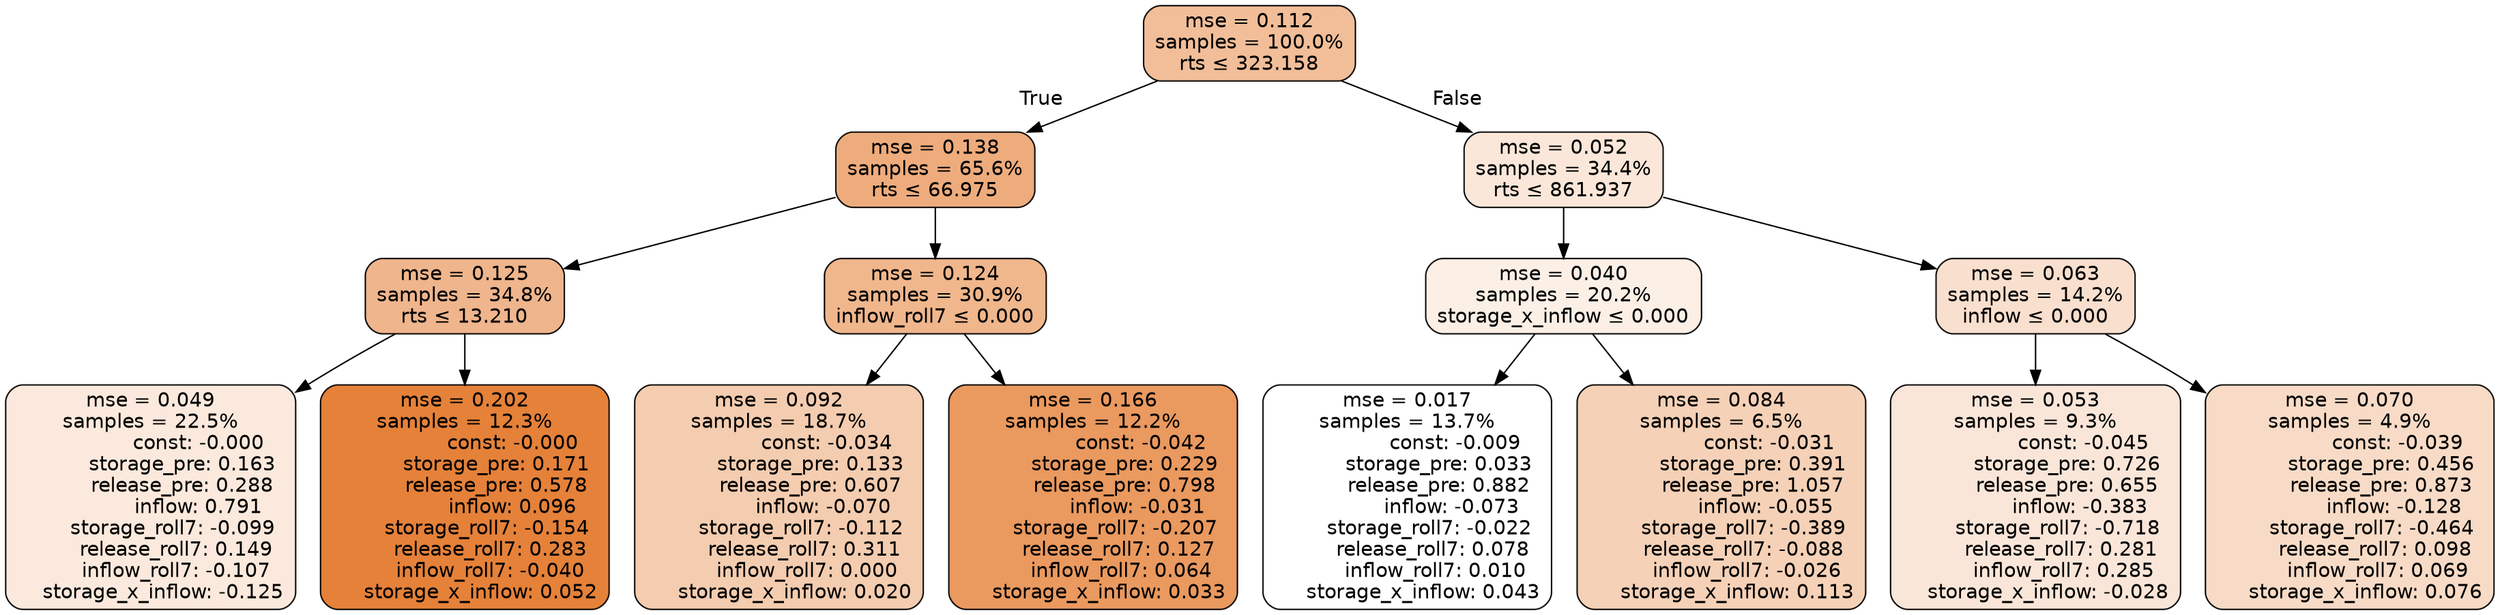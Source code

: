 digraph tree {
bgcolor="transparent"
node [shape=rectangle, style="filled, rounded", color="black", fontname=helvetica] ;
edge [fontname=helvetica] ;
	"0" [label="mse = 0.112
samples = 100.0%
rts &le; 323.158", fillcolor="#f1be99"]
	"1" [label="mse = 0.138
samples = 65.6%
rts &le; 66.975", fillcolor="#eeac7d"]
	"2" [label="mse = 0.125
samples = 34.8%
rts &le; 13.210", fillcolor="#efb58c"]
	"3" [label="mse = 0.049
samples = 22.5%
               const: -0.000
          storage_pre: 0.163
          release_pre: 0.288
               inflow: 0.791
       storage_roll7: -0.099
        release_roll7: 0.149
        inflow_roll7: -0.107
    storage_x_inflow: -0.125", fillcolor="#fae9dc"]
	"4" [label="mse = 0.202
samples = 12.3%
               const: -0.000
          storage_pre: 0.171
          release_pre: 0.578
               inflow: 0.096
       storage_roll7: -0.154
        release_roll7: 0.283
        inflow_roll7: -0.040
     storage_x_inflow: 0.052", fillcolor="#e58139"]
	"5" [label="mse = 0.124
samples = 30.9%
inflow_roll7 &le; 0.000", fillcolor="#f0b68c"]
	"6" [label="mse = 0.092
samples = 18.7%
               const: -0.034
          storage_pre: 0.133
          release_pre: 0.607
              inflow: -0.070
       storage_roll7: -0.112
        release_roll7: 0.311
         inflow_roll7: 0.000
     storage_x_inflow: 0.020", fillcolor="#f4ccaf"]
	"7" [label="mse = 0.166
samples = 12.2%
               const: -0.042
          storage_pre: 0.229
          release_pre: 0.798
              inflow: -0.031
       storage_roll7: -0.207
        release_roll7: 0.127
         inflow_roll7: 0.064
     storage_x_inflow: 0.033", fillcolor="#ea995f"]
	"8" [label="mse = 0.052
samples = 34.4%
rts &le; 861.937", fillcolor="#fae7d9"]
	"9" [label="mse = 0.040
samples = 20.2%
storage_x_inflow &le; 0.000", fillcolor="#fbefe6"]
	"10" [label="mse = 0.017
samples = 13.7%
               const: -0.009
          storage_pre: 0.033
          release_pre: 0.882
              inflow: -0.073
       storage_roll7: -0.022
        release_roll7: 0.078
         inflow_roll7: 0.010
     storage_x_inflow: 0.043", fillcolor="#ffffff"]
	"11" [label="mse = 0.084
samples = 6.5%
               const: -0.031
          storage_pre: 0.391
          release_pre: 1.057
              inflow: -0.055
       storage_roll7: -0.389
       release_roll7: -0.088
        inflow_roll7: -0.026
     storage_x_inflow: 0.113", fillcolor="#f5d1b7"]
	"12" [label="mse = 0.063
samples = 14.2%
inflow &le; 0.000", fillcolor="#f8dfce"]
	"13" [label="mse = 0.053
samples = 9.3%
               const: -0.045
          storage_pre: 0.726
          release_pre: 0.655
              inflow: -0.383
       storage_roll7: -0.718
        release_roll7: 0.281
         inflow_roll7: 0.285
    storage_x_inflow: -0.028", fillcolor="#fae6d9"]
	"14" [label="mse = 0.070
samples = 4.9%
               const: -0.039
          storage_pre: 0.456
          release_pre: 0.873
              inflow: -0.128
       storage_roll7: -0.464
        release_roll7: 0.098
         inflow_roll7: 0.069
     storage_x_inflow: 0.076", fillcolor="#f7dbc6"]

	"0" -> "1" [labeldistance=2.5, labelangle=45, headlabel="True"]
	"1" -> "2"
	"2" -> "3"
	"2" -> "4"
	"1" -> "5"
	"5" -> "6"
	"5" -> "7"
	"0" -> "8" [labeldistance=2.5, labelangle=-45, headlabel="False"]
	"8" -> "9"
	"9" -> "10"
	"9" -> "11"
	"8" -> "12"
	"12" -> "13"
	"12" -> "14"
}